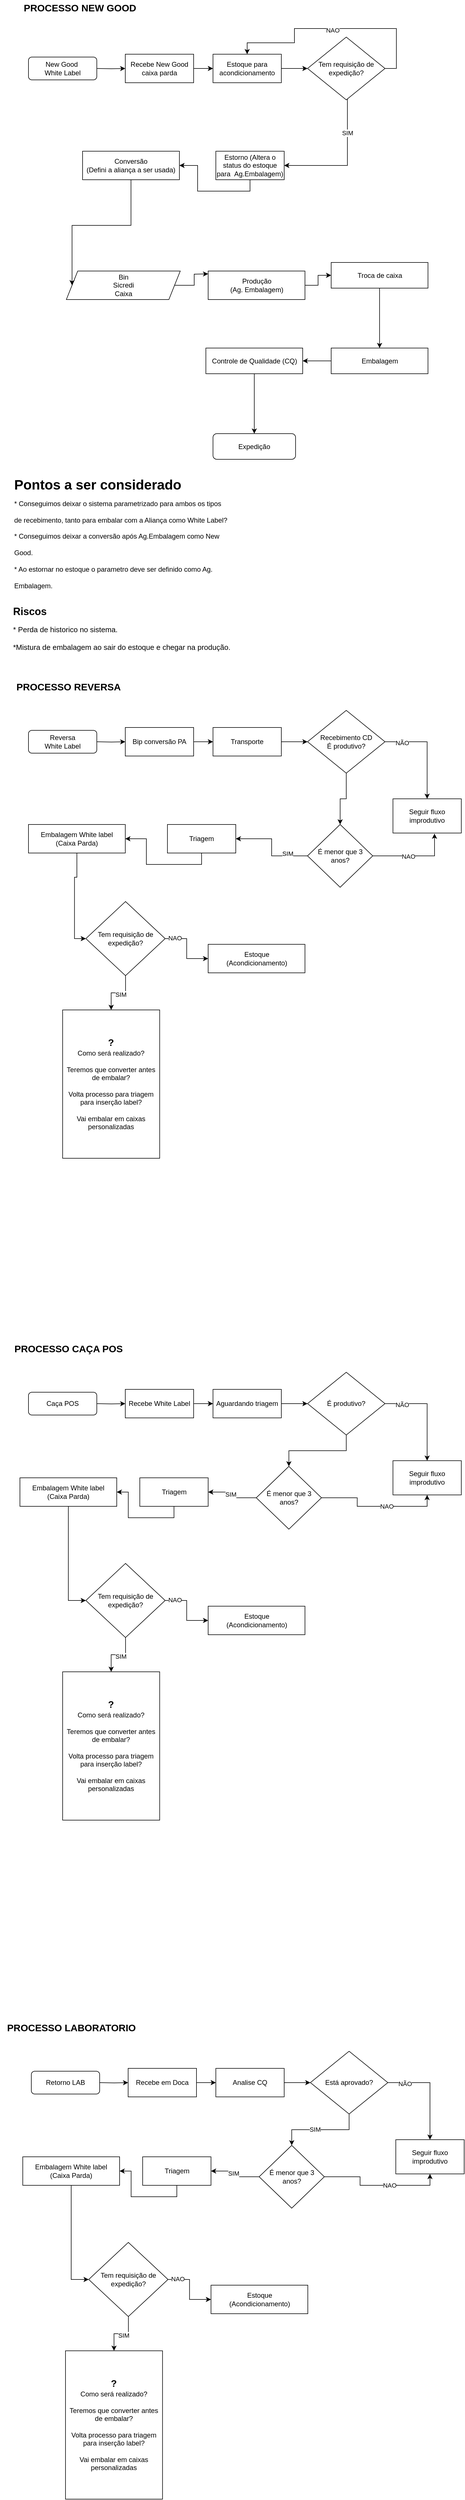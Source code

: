<mxfile version="22.1.21" type="github">
  <diagram id="C5RBs43oDa-KdzZeNtuy" name="Page-1">
    <mxGraphModel dx="1434" dy="772" grid="1" gridSize="10" guides="1" tooltips="1" connect="1" arrows="1" fold="1" page="1" pageScale="1" pageWidth="827" pageHeight="1169" math="0" shadow="0">
      <root>
        <mxCell id="WIyWlLk6GJQsqaUBKTNV-0" />
        <mxCell id="WIyWlLk6GJQsqaUBKTNV-1" parent="WIyWlLk6GJQsqaUBKTNV-0" />
        <mxCell id="KoWsG1J0fxgt0dFN-7at-6" value="" style="edgeStyle=orthogonalEdgeStyle;rounded=0;orthogonalLoop=1;jettySize=auto;html=1;" parent="WIyWlLk6GJQsqaUBKTNV-1" target="KoWsG1J0fxgt0dFN-7at-3" edge="1">
          <mxGeometry relative="1" as="geometry">
            <mxPoint x="170" y="140" as="sourcePoint" />
          </mxGeometry>
        </mxCell>
        <mxCell id="WIyWlLk6GJQsqaUBKTNV-3" value="New Good&amp;nbsp;&lt;br&gt;White Label" style="rounded=1;whiteSpace=wrap;html=1;fontSize=12;glass=0;strokeWidth=1;shadow=0;" parent="WIyWlLk6GJQsqaUBKTNV-1" vertex="1">
          <mxGeometry x="50" y="120" width="120" height="40" as="geometry" />
        </mxCell>
        <mxCell id="KoWsG1J0fxgt0dFN-7at-10" value="" style="edgeStyle=orthogonalEdgeStyle;rounded=0;orthogonalLoop=1;jettySize=auto;html=1;" parent="WIyWlLk6GJQsqaUBKTNV-1" source="KoWsG1J0fxgt0dFN-7at-3" target="KoWsG1J0fxgt0dFN-7at-9" edge="1">
          <mxGeometry relative="1" as="geometry" />
        </mxCell>
        <mxCell id="KoWsG1J0fxgt0dFN-7at-3" value="Recebe New Good caixa parda" style="rounded=1;whiteSpace=wrap;html=1;arcSize=0;" parent="WIyWlLk6GJQsqaUBKTNV-1" vertex="1">
          <mxGeometry x="220" y="115" width="120" height="50" as="geometry" />
        </mxCell>
        <mxCell id="KoWsG1J0fxgt0dFN-7at-13" value="" style="edgeStyle=orthogonalEdgeStyle;rounded=0;orthogonalLoop=1;jettySize=auto;html=1;" parent="WIyWlLk6GJQsqaUBKTNV-1" source="KoWsG1J0fxgt0dFN-7at-9" target="KoWsG1J0fxgt0dFN-7at-12" edge="1">
          <mxGeometry relative="1" as="geometry" />
        </mxCell>
        <mxCell id="KoWsG1J0fxgt0dFN-7at-9" value="Estoque para acondicionamento" style="rounded=1;whiteSpace=wrap;html=1;arcSize=0;" parent="WIyWlLk6GJQsqaUBKTNV-1" vertex="1">
          <mxGeometry x="374" y="115" width="120" height="50" as="geometry" />
        </mxCell>
        <mxCell id="KoWsG1J0fxgt0dFN-7at-25" style="edgeStyle=orthogonalEdgeStyle;rounded=0;orthogonalLoop=1;jettySize=auto;html=1;exitX=1;exitY=0.5;exitDx=0;exitDy=0;entryX=0.5;entryY=0;entryDx=0;entryDy=0;" parent="WIyWlLk6GJQsqaUBKTNV-1" source="KoWsG1J0fxgt0dFN-7at-12" target="KoWsG1J0fxgt0dFN-7at-9" edge="1">
          <mxGeometry relative="1" as="geometry">
            <Array as="points">
              <mxPoint x="696" y="140" />
              <mxPoint x="696" y="70" />
              <mxPoint x="517" y="70" />
              <mxPoint x="517" y="95" />
              <mxPoint x="434" y="95" />
            </Array>
          </mxGeometry>
        </mxCell>
        <mxCell id="KoWsG1J0fxgt0dFN-7at-26" value="NAO" style="edgeLabel;html=1;align=center;verticalAlign=middle;resizable=0;points=[];" parent="KoWsG1J0fxgt0dFN-7at-25" vertex="1" connectable="0">
          <mxGeometry x="0.018" y="3" relative="1" as="geometry">
            <mxPoint as="offset" />
          </mxGeometry>
        </mxCell>
        <mxCell id="KoWsG1J0fxgt0dFN-7at-53" style="edgeStyle=orthogonalEdgeStyle;rounded=0;orthogonalLoop=1;jettySize=auto;html=1;entryX=1;entryY=0.5;entryDx=0;entryDy=0;" parent="WIyWlLk6GJQsqaUBKTNV-1" source="KoWsG1J0fxgt0dFN-7at-12" target="KoWsG1J0fxgt0dFN-7at-15" edge="1">
          <mxGeometry relative="1" as="geometry">
            <Array as="points">
              <mxPoint x="610" y="310" />
            </Array>
          </mxGeometry>
        </mxCell>
        <mxCell id="KoWsG1J0fxgt0dFN-7at-54" value="SIM" style="edgeLabel;html=1;align=center;verticalAlign=middle;resizable=0;points=[];" parent="KoWsG1J0fxgt0dFN-7at-53" vertex="1" connectable="0">
          <mxGeometry x="-0.476" relative="1" as="geometry">
            <mxPoint as="offset" />
          </mxGeometry>
        </mxCell>
        <mxCell id="KoWsG1J0fxgt0dFN-7at-12" value="Tem requisição de expedição?" style="rhombus;whiteSpace=wrap;html=1;" parent="WIyWlLk6GJQsqaUBKTNV-1" vertex="1">
          <mxGeometry x="540" y="85" width="136" height="110" as="geometry" />
        </mxCell>
        <mxCell id="KoWsG1J0fxgt0dFN-7at-15" value="Estorno (Altera o status do estoque para&amp;nbsp;&amp;nbsp;Ag.Embalagem)" style="rounded=1;whiteSpace=wrap;html=1;arcSize=0;" parent="WIyWlLk6GJQsqaUBKTNV-1" vertex="1">
          <mxGeometry x="379" y="285" width="120" height="50" as="geometry" />
        </mxCell>
        <mxCell id="KoWsG1J0fxgt0dFN-7at-32" style="edgeStyle=orthogonalEdgeStyle;rounded=0;orthogonalLoop=1;jettySize=auto;html=1;entryX=0;entryY=0.5;entryDx=0;entryDy=0;" parent="WIyWlLk6GJQsqaUBKTNV-1" source="KoWsG1J0fxgt0dFN-7at-21" edge="1">
          <mxGeometry relative="1" as="geometry">
            <mxPoint x="365.5" y="500" as="targetPoint" />
          </mxGeometry>
        </mxCell>
        <mxCell id="KoWsG1J0fxgt0dFN-7at-21" value="Bin&lt;br&gt;Sicredi&lt;br&gt;Caixa" style="shape=parallelogram;perimeter=parallelogramPerimeter;whiteSpace=wrap;html=1;fixedSize=1;" parent="WIyWlLk6GJQsqaUBKTNV-1" vertex="1">
          <mxGeometry x="116.5" y="495" width="200" height="50" as="geometry" />
        </mxCell>
        <mxCell id="KoWsG1J0fxgt0dFN-7at-30" style="edgeStyle=orthogonalEdgeStyle;rounded=0;orthogonalLoop=1;jettySize=auto;html=1;entryX=0;entryY=0.5;entryDx=0;entryDy=0;" parent="WIyWlLk6GJQsqaUBKTNV-1" source="KoWsG1J0fxgt0dFN-7at-28" target="KoWsG1J0fxgt0dFN-7at-21" edge="1">
          <mxGeometry relative="1" as="geometry" />
        </mxCell>
        <mxCell id="KoWsG1J0fxgt0dFN-7at-45" value="" style="edgeStyle=orthogonalEdgeStyle;rounded=0;orthogonalLoop=1;jettySize=auto;html=1;" parent="WIyWlLk6GJQsqaUBKTNV-1" source="KoWsG1J0fxgt0dFN-7at-34" target="KoWsG1J0fxgt0dFN-7at-37" edge="1">
          <mxGeometry relative="1" as="geometry" />
        </mxCell>
        <mxCell id="KoWsG1J0fxgt0dFN-7at-34" value="Embalagem" style="rounded=0;whiteSpace=wrap;html=1;" parent="WIyWlLk6GJQsqaUBKTNV-1" vertex="1">
          <mxGeometry x="581.5" y="630" width="170" height="45" as="geometry" />
        </mxCell>
        <mxCell id="KoWsG1J0fxgt0dFN-7at-50" value="" style="edgeStyle=orthogonalEdgeStyle;rounded=0;orthogonalLoop=1;jettySize=auto;html=1;" parent="WIyWlLk6GJQsqaUBKTNV-1" source="KoWsG1J0fxgt0dFN-7at-36" target="KoWsG1J0fxgt0dFN-7at-34" edge="1">
          <mxGeometry relative="1" as="geometry" />
        </mxCell>
        <mxCell id="KoWsG1J0fxgt0dFN-7at-36" value="Troca de caixa" style="rounded=0;whiteSpace=wrap;html=1;" parent="WIyWlLk6GJQsqaUBKTNV-1" vertex="1">
          <mxGeometry x="581.5" y="480" width="170" height="45" as="geometry" />
        </mxCell>
        <mxCell id="KoWsG1J0fxgt0dFN-7at-47" value="" style="edgeStyle=orthogonalEdgeStyle;rounded=0;orthogonalLoop=1;jettySize=auto;html=1;" parent="WIyWlLk6GJQsqaUBKTNV-1" source="KoWsG1J0fxgt0dFN-7at-37" target="KoWsG1J0fxgt0dFN-7at-46" edge="1">
          <mxGeometry relative="1" as="geometry" />
        </mxCell>
        <mxCell id="KoWsG1J0fxgt0dFN-7at-37" value="Controle de Qualidade (CQ)" style="rounded=0;whiteSpace=wrap;html=1;" parent="WIyWlLk6GJQsqaUBKTNV-1" vertex="1">
          <mxGeometry x="361.5" y="630" width="170" height="45" as="geometry" />
        </mxCell>
        <mxCell id="KoWsG1J0fxgt0dFN-7at-39" value="" style="edgeStyle=orthogonalEdgeStyle;rounded=0;orthogonalLoop=1;jettySize=auto;html=1;exitX=0.5;exitY=1;exitDx=0;exitDy=0;" parent="WIyWlLk6GJQsqaUBKTNV-1" source="KoWsG1J0fxgt0dFN-7at-15" target="KoWsG1J0fxgt0dFN-7at-28" edge="1">
          <mxGeometry relative="1" as="geometry">
            <mxPoint x="390" y="575" as="targetPoint" />
            <mxPoint x="439" y="335" as="sourcePoint" />
            <Array as="points" />
          </mxGeometry>
        </mxCell>
        <mxCell id="KoWsG1J0fxgt0dFN-7at-28" value="Conversão&lt;br&gt;(Defini a aliança a ser usada)" style="rounded=1;whiteSpace=wrap;html=1;arcSize=0;" parent="WIyWlLk6GJQsqaUBKTNV-1" vertex="1">
          <mxGeometry x="145" y="285" width="170" height="50" as="geometry" />
        </mxCell>
        <mxCell id="KoWsG1J0fxgt0dFN-7at-46" value="Expedição" style="rounded=1;whiteSpace=wrap;html=1;" parent="WIyWlLk6GJQsqaUBKTNV-1" vertex="1">
          <mxGeometry x="374" y="780" width="145" height="45" as="geometry" />
        </mxCell>
        <mxCell id="KoWsG1J0fxgt0dFN-7at-49" value="" style="edgeStyle=orthogonalEdgeStyle;rounded=0;orthogonalLoop=1;jettySize=auto;html=1;" parent="WIyWlLk6GJQsqaUBKTNV-1" source="KoWsG1J0fxgt0dFN-7at-35" target="KoWsG1J0fxgt0dFN-7at-36" edge="1">
          <mxGeometry relative="1" as="geometry" />
        </mxCell>
        <mxCell id="KoWsG1J0fxgt0dFN-7at-35" value="Produção&lt;br&gt;(Ag. Embalagem)" style="rounded=0;whiteSpace=wrap;html=1;" parent="WIyWlLk6GJQsqaUBKTNV-1" vertex="1">
          <mxGeometry x="365.5" y="495" width="170" height="50" as="geometry" />
        </mxCell>
        <mxCell id="KoWsG1J0fxgt0dFN-7at-52" value="&lt;font style=&quot;font-size: 17px;&quot;&gt;&lt;b&gt;PROCESSO NEW GOOD&lt;/b&gt;&lt;/font&gt;" style="text;html=1;align=center;verticalAlign=middle;resizable=0;points=[];autosize=1;strokeColor=none;fillColor=none;" parent="WIyWlLk6GJQsqaUBKTNV-1" vertex="1">
          <mxGeometry x="30" y="20" width="220" height="30" as="geometry" />
        </mxCell>
        <mxCell id="KoWsG1J0fxgt0dFN-7at-55" value="&lt;h1&gt;&lt;span style=&quot;background-color: initial;&quot;&gt;Pontos a ser considerado&lt;br&gt;&lt;/span&gt;&lt;span style=&quot;font-size: 12px; font-weight: 400;&quot;&gt;* Conseguimos deixar o sistema parametrizado para ambos os tipos de recebimento, tanto para embalar com a Aliança como White Label?&lt;br&gt;* Conseguimos deixar a conversão após Ag.Embalagem como New Good.&lt;br&gt;* Ao estornar no estoque o parametro deve ser definido como Ag. Embalagem.&lt;br&gt;&lt;br&gt;&lt;/span&gt;&lt;/h1&gt;" style="text;html=1;strokeColor=none;fillColor=none;spacing=5;spacingTop=-20;whiteSpace=wrap;overflow=hidden;rounded=0;" parent="WIyWlLk6GJQsqaUBKTNV-1" vertex="1">
          <mxGeometry x="20" y="850" width="385" height="220" as="geometry" />
        </mxCell>
        <mxCell id="KoWsG1J0fxgt0dFN-7at-56" value="&lt;h1 style=&quot;font-size: 18px;&quot;&gt;&lt;font style=&quot;font-size: 18px;&quot;&gt;Riscos&lt;br&gt;&lt;/font&gt;&lt;/h1&gt;&lt;h1 style=&quot;font-size: 13px;&quot;&gt;&lt;span style=&quot;font-weight: 400;&quot;&gt;* Perda de historico no sistema.&lt;br&gt;&lt;br&gt;*Mistura de embalagem ao sair do estoque e chegar na produção.&amp;nbsp;&lt;br&gt;&lt;br&gt;&lt;/span&gt;&lt;/h1&gt;" style="text;html=1;strokeColor=none;fillColor=none;spacing=5;spacingTop=-20;whiteSpace=wrap;overflow=hidden;rounded=0;" parent="WIyWlLk6GJQsqaUBKTNV-1" vertex="1">
          <mxGeometry x="18" y="1080" width="476" height="120" as="geometry" />
        </mxCell>
        <mxCell id="KoWsG1J0fxgt0dFN-7at-57" value="&lt;font style=&quot;font-size: 17px;&quot;&gt;&lt;b&gt;PROCESSO REVERSA&lt;/b&gt;&lt;/font&gt;" style="text;html=1;align=center;verticalAlign=middle;resizable=0;points=[];autosize=1;strokeColor=none;fillColor=none;" parent="WIyWlLk6GJQsqaUBKTNV-1" vertex="1">
          <mxGeometry x="15" y="1210" width="210" height="30" as="geometry" />
        </mxCell>
        <mxCell id="KoWsG1J0fxgt0dFN-7at-59" value="" style="edgeStyle=orthogonalEdgeStyle;rounded=0;orthogonalLoop=1;jettySize=auto;html=1;" parent="WIyWlLk6GJQsqaUBKTNV-1" target="KoWsG1J0fxgt0dFN-7at-62" edge="1">
          <mxGeometry relative="1" as="geometry">
            <mxPoint x="170" y="1320" as="sourcePoint" />
          </mxGeometry>
        </mxCell>
        <mxCell id="KoWsG1J0fxgt0dFN-7at-60" value="Reversa&lt;br&gt;White Label" style="rounded=1;whiteSpace=wrap;html=1;fontSize=12;glass=0;strokeWidth=1;shadow=0;" parent="WIyWlLk6GJQsqaUBKTNV-1" vertex="1">
          <mxGeometry x="50" y="1300" width="120" height="40" as="geometry" />
        </mxCell>
        <mxCell id="KoWsG1J0fxgt0dFN-7at-61" value="" style="edgeStyle=orthogonalEdgeStyle;rounded=0;orthogonalLoop=1;jettySize=auto;html=1;" parent="WIyWlLk6GJQsqaUBKTNV-1" source="KoWsG1J0fxgt0dFN-7at-62" target="KoWsG1J0fxgt0dFN-7at-64" edge="1">
          <mxGeometry relative="1" as="geometry" />
        </mxCell>
        <mxCell id="KoWsG1J0fxgt0dFN-7at-62" value="Bip conversão PA" style="rounded=1;whiteSpace=wrap;html=1;arcSize=0;" parent="WIyWlLk6GJQsqaUBKTNV-1" vertex="1">
          <mxGeometry x="220" y="1295" width="120" height="50" as="geometry" />
        </mxCell>
        <mxCell id="KoWsG1J0fxgt0dFN-7at-63" value="" style="edgeStyle=orthogonalEdgeStyle;rounded=0;orthogonalLoop=1;jettySize=auto;html=1;" parent="WIyWlLk6GJQsqaUBKTNV-1" source="KoWsG1J0fxgt0dFN-7at-64" target="KoWsG1J0fxgt0dFN-7at-69" edge="1">
          <mxGeometry relative="1" as="geometry" />
        </mxCell>
        <mxCell id="KoWsG1J0fxgt0dFN-7at-64" value="Transporte" style="rounded=1;whiteSpace=wrap;html=1;arcSize=0;" parent="WIyWlLk6GJQsqaUBKTNV-1" vertex="1">
          <mxGeometry x="374" y="1295" width="120" height="50" as="geometry" />
        </mxCell>
        <mxCell id="KoWsG1J0fxgt0dFN-7at-89" style="edgeStyle=orthogonalEdgeStyle;rounded=0;orthogonalLoop=1;jettySize=auto;html=1;entryX=0.5;entryY=0;entryDx=0;entryDy=0;" parent="WIyWlLk6GJQsqaUBKTNV-1" source="KoWsG1J0fxgt0dFN-7at-69" target="KoWsG1J0fxgt0dFN-7at-88" edge="1">
          <mxGeometry relative="1" as="geometry" />
        </mxCell>
        <mxCell id="KoWsG1J0fxgt0dFN-7at-90" value="NÃO" style="edgeLabel;html=1;align=center;verticalAlign=middle;resizable=0;points=[];" parent="KoWsG1J0fxgt0dFN-7at-89" vertex="1" connectable="0">
          <mxGeometry x="-0.655" y="-2" relative="1" as="geometry">
            <mxPoint as="offset" />
          </mxGeometry>
        </mxCell>
        <mxCell id="KoWsG1J0fxgt0dFN-7at-120" style="edgeStyle=orthogonalEdgeStyle;rounded=0;orthogonalLoop=1;jettySize=auto;html=1;entryX=0.5;entryY=0;entryDx=0;entryDy=0;" parent="WIyWlLk6GJQsqaUBKTNV-1" source="KoWsG1J0fxgt0dFN-7at-69" target="KoWsG1J0fxgt0dFN-7at-119" edge="1">
          <mxGeometry relative="1" as="geometry" />
        </mxCell>
        <mxCell id="KoWsG1J0fxgt0dFN-7at-69" value="Recebimento CD&lt;br&gt;É produtivo?" style="rhombus;whiteSpace=wrap;html=1;" parent="WIyWlLk6GJQsqaUBKTNV-1" vertex="1">
          <mxGeometry x="540" y="1265" width="136" height="110" as="geometry" />
        </mxCell>
        <mxCell id="KoWsG1J0fxgt0dFN-7at-70" value="Triagem" style="rounded=1;whiteSpace=wrap;html=1;arcSize=0;" parent="WIyWlLk6GJQsqaUBKTNV-1" vertex="1">
          <mxGeometry x="294" y="1465" width="120" height="50" as="geometry" />
        </mxCell>
        <mxCell id="KoWsG1J0fxgt0dFN-7at-73" style="edgeStyle=orthogonalEdgeStyle;rounded=0;orthogonalLoop=1;jettySize=auto;html=1;entryX=0;entryY=0.5;entryDx=0;entryDy=0;" parent="WIyWlLk6GJQsqaUBKTNV-1" source="KoWsG1J0fxgt0dFN-7at-81" target="KoWsG1J0fxgt0dFN-7at-85" edge="1">
          <mxGeometry relative="1" as="geometry">
            <mxPoint x="126.5" y="1700" as="targetPoint" />
          </mxGeometry>
        </mxCell>
        <mxCell id="KoWsG1J0fxgt0dFN-7at-80" value="" style="edgeStyle=orthogonalEdgeStyle;rounded=0;orthogonalLoop=1;jettySize=auto;html=1;exitX=0.5;exitY=1;exitDx=0;exitDy=0;" parent="WIyWlLk6GJQsqaUBKTNV-1" source="KoWsG1J0fxgt0dFN-7at-70" target="KoWsG1J0fxgt0dFN-7at-81" edge="1">
          <mxGeometry relative="1" as="geometry">
            <mxPoint x="390" y="1755" as="targetPoint" />
            <mxPoint x="439" y="1515" as="sourcePoint" />
            <Array as="points" />
          </mxGeometry>
        </mxCell>
        <mxCell id="KoWsG1J0fxgt0dFN-7at-81" value="Embalagem White label&lt;br&gt;(Caixa Parda)" style="rounded=1;whiteSpace=wrap;html=1;arcSize=0;" parent="WIyWlLk6GJQsqaUBKTNV-1" vertex="1">
          <mxGeometry x="50" y="1465" width="170" height="50" as="geometry" />
        </mxCell>
        <mxCell id="KoWsG1J0fxgt0dFN-7at-84" value="Estoque&lt;br&gt;(Acondicionamento)" style="rounded=0;whiteSpace=wrap;html=1;" parent="WIyWlLk6GJQsqaUBKTNV-1" vertex="1">
          <mxGeometry x="365.5" y="1675" width="170" height="50" as="geometry" />
        </mxCell>
        <mxCell id="KoWsG1J0fxgt0dFN-7at-87" style="edgeStyle=orthogonalEdgeStyle;rounded=0;orthogonalLoop=1;jettySize=auto;html=1;entryX=0;entryY=0.5;entryDx=0;entryDy=0;" parent="WIyWlLk6GJQsqaUBKTNV-1" source="KoWsG1J0fxgt0dFN-7at-85" target="KoWsG1J0fxgt0dFN-7at-84" edge="1">
          <mxGeometry relative="1" as="geometry" />
        </mxCell>
        <mxCell id="KoWsG1J0fxgt0dFN-7at-91" value="NAO" style="edgeLabel;html=1;align=center;verticalAlign=middle;resizable=0;points=[];" parent="KoWsG1J0fxgt0dFN-7at-87" vertex="1" connectable="0">
          <mxGeometry x="-0.692" y="1" relative="1" as="geometry">
            <mxPoint as="offset" />
          </mxGeometry>
        </mxCell>
        <mxCell id="KoWsG1J0fxgt0dFN-7at-93" value="" style="edgeStyle=orthogonalEdgeStyle;rounded=0;orthogonalLoop=1;jettySize=auto;html=1;" parent="WIyWlLk6GJQsqaUBKTNV-1" source="KoWsG1J0fxgt0dFN-7at-85" target="KoWsG1J0fxgt0dFN-7at-92" edge="1">
          <mxGeometry relative="1" as="geometry" />
        </mxCell>
        <mxCell id="KoWsG1J0fxgt0dFN-7at-94" value="SIM" style="edgeLabel;html=1;align=center;verticalAlign=middle;resizable=0;points=[];" parent="KoWsG1J0fxgt0dFN-7at-93" vertex="1" connectable="0">
          <mxGeometry x="-0.096" y="3" relative="1" as="geometry">
            <mxPoint as="offset" />
          </mxGeometry>
        </mxCell>
        <mxCell id="KoWsG1J0fxgt0dFN-7at-85" value="Tem requisição de expedição?" style="rhombus;whiteSpace=wrap;html=1;" parent="WIyWlLk6GJQsqaUBKTNV-1" vertex="1">
          <mxGeometry x="150.75" y="1600" width="139.25" height="130" as="geometry" />
        </mxCell>
        <mxCell id="KoWsG1J0fxgt0dFN-7at-88" value="Seguir fluxo improdutivo" style="rounded=0;whiteSpace=wrap;html=1;" parent="WIyWlLk6GJQsqaUBKTNV-1" vertex="1">
          <mxGeometry x="690" y="1420" width="120" height="60" as="geometry" />
        </mxCell>
        <mxCell id="KoWsG1J0fxgt0dFN-7at-92" value="&lt;font style=&quot;font-size: 17px;&quot;&gt;&lt;b&gt;?&lt;/b&gt;&lt;/font&gt;&lt;br&gt;Como será realizado?&lt;br&gt;&lt;br&gt;Teremos que converter antes de embalar?&lt;br&gt;&lt;br&gt;Volta processo para triagem para inserção label?&lt;br&gt;&lt;br&gt;Vai embalar em caixas personalizadas" style="whiteSpace=wrap;html=1;" parent="WIyWlLk6GJQsqaUBKTNV-1" vertex="1">
          <mxGeometry x="110" y="1790" width="170.38" height="260" as="geometry" />
        </mxCell>
        <mxCell id="KoWsG1J0fxgt0dFN-7at-95" value="&lt;font style=&quot;font-size: 17px;&quot;&gt;&lt;b&gt;PROCESSO CAÇA POS&lt;/b&gt;&lt;/font&gt;" style="text;html=1;align=center;verticalAlign=middle;resizable=0;points=[];autosize=1;strokeColor=none;fillColor=none;" parent="WIyWlLk6GJQsqaUBKTNV-1" vertex="1">
          <mxGeometry x="15" y="2370" width="210" height="30" as="geometry" />
        </mxCell>
        <mxCell id="KoWsG1J0fxgt0dFN-7at-96" value="" style="edgeStyle=orthogonalEdgeStyle;rounded=0;orthogonalLoop=1;jettySize=auto;html=1;" parent="WIyWlLk6GJQsqaUBKTNV-1" target="KoWsG1J0fxgt0dFN-7at-99" edge="1">
          <mxGeometry relative="1" as="geometry">
            <mxPoint x="170" y="2480" as="sourcePoint" />
          </mxGeometry>
        </mxCell>
        <mxCell id="KoWsG1J0fxgt0dFN-7at-97" value="Caça POS" style="rounded=1;whiteSpace=wrap;html=1;fontSize=12;glass=0;strokeWidth=1;shadow=0;" parent="WIyWlLk6GJQsqaUBKTNV-1" vertex="1">
          <mxGeometry x="50" y="2460" width="120" height="40" as="geometry" />
        </mxCell>
        <mxCell id="KoWsG1J0fxgt0dFN-7at-98" value="" style="edgeStyle=orthogonalEdgeStyle;rounded=0;orthogonalLoop=1;jettySize=auto;html=1;" parent="WIyWlLk6GJQsqaUBKTNV-1" source="KoWsG1J0fxgt0dFN-7at-99" target="KoWsG1J0fxgt0dFN-7at-101" edge="1">
          <mxGeometry relative="1" as="geometry" />
        </mxCell>
        <mxCell id="KoWsG1J0fxgt0dFN-7at-99" value="Recebe White Label" style="rounded=1;whiteSpace=wrap;html=1;arcSize=0;" parent="WIyWlLk6GJQsqaUBKTNV-1" vertex="1">
          <mxGeometry x="220" y="2455" width="120" height="50" as="geometry" />
        </mxCell>
        <mxCell id="KoWsG1J0fxgt0dFN-7at-100" value="" style="edgeStyle=orthogonalEdgeStyle;rounded=0;orthogonalLoop=1;jettySize=auto;html=1;" parent="WIyWlLk6GJQsqaUBKTNV-1" source="KoWsG1J0fxgt0dFN-7at-101" target="KoWsG1J0fxgt0dFN-7at-106" edge="1">
          <mxGeometry relative="1" as="geometry" />
        </mxCell>
        <mxCell id="KoWsG1J0fxgt0dFN-7at-101" value="Aguardando triagem" style="rounded=1;whiteSpace=wrap;html=1;arcSize=0;" parent="WIyWlLk6GJQsqaUBKTNV-1" vertex="1">
          <mxGeometry x="374" y="2455" width="120" height="50" as="geometry" />
        </mxCell>
        <mxCell id="KoWsG1J0fxgt0dFN-7at-104" style="edgeStyle=orthogonalEdgeStyle;rounded=0;orthogonalLoop=1;jettySize=auto;html=1;entryX=0.5;entryY=0;entryDx=0;entryDy=0;" parent="WIyWlLk6GJQsqaUBKTNV-1" source="KoWsG1J0fxgt0dFN-7at-106" target="KoWsG1J0fxgt0dFN-7at-117" edge="1">
          <mxGeometry relative="1" as="geometry" />
        </mxCell>
        <mxCell id="KoWsG1J0fxgt0dFN-7at-105" value="NÃO" style="edgeLabel;html=1;align=center;verticalAlign=middle;resizable=0;points=[];" parent="KoWsG1J0fxgt0dFN-7at-104" vertex="1" connectable="0">
          <mxGeometry x="-0.655" y="-2" relative="1" as="geometry">
            <mxPoint as="offset" />
          </mxGeometry>
        </mxCell>
        <mxCell id="KoWsG1J0fxgt0dFN-7at-131" style="edgeStyle=orthogonalEdgeStyle;rounded=0;orthogonalLoop=1;jettySize=auto;html=1;" parent="WIyWlLk6GJQsqaUBKTNV-1" source="KoWsG1J0fxgt0dFN-7at-106" target="KoWsG1J0fxgt0dFN-7at-126" edge="1">
          <mxGeometry relative="1" as="geometry" />
        </mxCell>
        <mxCell id="KoWsG1J0fxgt0dFN-7at-106" value="É produtivo?" style="rhombus;whiteSpace=wrap;html=1;" parent="WIyWlLk6GJQsqaUBKTNV-1" vertex="1">
          <mxGeometry x="540" y="2425" width="136" height="110" as="geometry" />
        </mxCell>
        <mxCell id="KoWsG1J0fxgt0dFN-7at-107" value="Triagem" style="rounded=1;whiteSpace=wrap;html=1;arcSize=0;" parent="WIyWlLk6GJQsqaUBKTNV-1" vertex="1">
          <mxGeometry x="245.5" y="2610" width="120" height="50" as="geometry" />
        </mxCell>
        <mxCell id="KoWsG1J0fxgt0dFN-7at-108" style="edgeStyle=orthogonalEdgeStyle;rounded=0;orthogonalLoop=1;jettySize=auto;html=1;entryX=0;entryY=0.5;entryDx=0;entryDy=0;" parent="WIyWlLk6GJQsqaUBKTNV-1" source="KoWsG1J0fxgt0dFN-7at-110" target="KoWsG1J0fxgt0dFN-7at-116" edge="1">
          <mxGeometry relative="1" as="geometry">
            <mxPoint x="126.5" y="2860" as="targetPoint" />
          </mxGeometry>
        </mxCell>
        <mxCell id="KoWsG1J0fxgt0dFN-7at-109" value="" style="edgeStyle=orthogonalEdgeStyle;rounded=0;orthogonalLoop=1;jettySize=auto;html=1;exitX=0.5;exitY=1;exitDx=0;exitDy=0;" parent="WIyWlLk6GJQsqaUBKTNV-1" source="KoWsG1J0fxgt0dFN-7at-107" target="KoWsG1J0fxgt0dFN-7at-110" edge="1">
          <mxGeometry relative="1" as="geometry">
            <mxPoint x="390" y="2915" as="targetPoint" />
            <mxPoint x="439" y="2675" as="sourcePoint" />
            <Array as="points" />
          </mxGeometry>
        </mxCell>
        <mxCell id="KoWsG1J0fxgt0dFN-7at-110" value="Embalagem White label&lt;br&gt;(Caixa Parda)" style="rounded=1;whiteSpace=wrap;html=1;arcSize=0;" parent="WIyWlLk6GJQsqaUBKTNV-1" vertex="1">
          <mxGeometry x="35" y="2610" width="170" height="50" as="geometry" />
        </mxCell>
        <mxCell id="KoWsG1J0fxgt0dFN-7at-111" value="Estoque&lt;br&gt;(Acondicionamento)" style="rounded=0;whiteSpace=wrap;html=1;" parent="WIyWlLk6GJQsqaUBKTNV-1" vertex="1">
          <mxGeometry x="365.5" y="2835" width="170" height="50" as="geometry" />
        </mxCell>
        <mxCell id="KoWsG1J0fxgt0dFN-7at-112" style="edgeStyle=orthogonalEdgeStyle;rounded=0;orthogonalLoop=1;jettySize=auto;html=1;entryX=0;entryY=0.5;entryDx=0;entryDy=0;" parent="WIyWlLk6GJQsqaUBKTNV-1" source="KoWsG1J0fxgt0dFN-7at-116" target="KoWsG1J0fxgt0dFN-7at-111" edge="1">
          <mxGeometry relative="1" as="geometry" />
        </mxCell>
        <mxCell id="KoWsG1J0fxgt0dFN-7at-113" value="NAO" style="edgeLabel;html=1;align=center;verticalAlign=middle;resizable=0;points=[];" parent="KoWsG1J0fxgt0dFN-7at-112" vertex="1" connectable="0">
          <mxGeometry x="-0.692" y="1" relative="1" as="geometry">
            <mxPoint as="offset" />
          </mxGeometry>
        </mxCell>
        <mxCell id="KoWsG1J0fxgt0dFN-7at-114" value="" style="edgeStyle=orthogonalEdgeStyle;rounded=0;orthogonalLoop=1;jettySize=auto;html=1;" parent="WIyWlLk6GJQsqaUBKTNV-1" source="KoWsG1J0fxgt0dFN-7at-116" target="KoWsG1J0fxgt0dFN-7at-118" edge="1">
          <mxGeometry relative="1" as="geometry" />
        </mxCell>
        <mxCell id="KoWsG1J0fxgt0dFN-7at-115" value="SIM" style="edgeLabel;html=1;align=center;verticalAlign=middle;resizable=0;points=[];" parent="KoWsG1J0fxgt0dFN-7at-114" vertex="1" connectable="0">
          <mxGeometry x="-0.096" y="3" relative="1" as="geometry">
            <mxPoint as="offset" />
          </mxGeometry>
        </mxCell>
        <mxCell id="KoWsG1J0fxgt0dFN-7at-116" value="Tem requisição de expedição?" style="rhombus;whiteSpace=wrap;html=1;" parent="WIyWlLk6GJQsqaUBKTNV-1" vertex="1">
          <mxGeometry x="150.75" y="2760" width="139.25" height="130" as="geometry" />
        </mxCell>
        <mxCell id="KoWsG1J0fxgt0dFN-7at-117" value="Seguir fluxo improdutivo" style="rounded=0;whiteSpace=wrap;html=1;" parent="WIyWlLk6GJQsqaUBKTNV-1" vertex="1">
          <mxGeometry x="690" y="2580" width="120" height="60" as="geometry" />
        </mxCell>
        <mxCell id="KoWsG1J0fxgt0dFN-7at-118" value="&lt;font style=&quot;font-size: 17px;&quot;&gt;&lt;b&gt;?&lt;/b&gt;&lt;/font&gt;&lt;br&gt;Como será realizado?&lt;br&gt;&lt;br&gt;Teremos que converter antes de embalar?&lt;br&gt;&lt;br&gt;Volta processo para triagem para inserção label?&lt;br&gt;&lt;br&gt;Vai embalar em caixas personalizadas" style="whiteSpace=wrap;html=1;" parent="WIyWlLk6GJQsqaUBKTNV-1" vertex="1">
          <mxGeometry x="110" y="2950" width="170.38" height="260" as="geometry" />
        </mxCell>
        <mxCell id="KoWsG1J0fxgt0dFN-7at-123" style="edgeStyle=orthogonalEdgeStyle;rounded=0;orthogonalLoop=1;jettySize=auto;html=1;entryX=1;entryY=0.5;entryDx=0;entryDy=0;" parent="WIyWlLk6GJQsqaUBKTNV-1" source="KoWsG1J0fxgt0dFN-7at-119" target="KoWsG1J0fxgt0dFN-7at-70" edge="1">
          <mxGeometry relative="1" as="geometry" />
        </mxCell>
        <mxCell id="KoWsG1J0fxgt0dFN-7at-124" value="SIM" style="edgeLabel;html=1;align=center;verticalAlign=middle;resizable=0;points=[];" parent="KoWsG1J0fxgt0dFN-7at-123" vertex="1" connectable="0">
          <mxGeometry x="-0.549" y="-4" relative="1" as="geometry">
            <mxPoint as="offset" />
          </mxGeometry>
        </mxCell>
        <mxCell id="KoWsG1J0fxgt0dFN-7at-119" value="É menor que 3 anos?" style="rhombus;whiteSpace=wrap;html=1;" parent="WIyWlLk6GJQsqaUBKTNV-1" vertex="1">
          <mxGeometry x="540" y="1465" width="114.5" height="110" as="geometry" />
        </mxCell>
        <mxCell id="KoWsG1J0fxgt0dFN-7at-121" style="edgeStyle=orthogonalEdgeStyle;rounded=0;orthogonalLoop=1;jettySize=auto;html=1;entryX=0.608;entryY=1.017;entryDx=0;entryDy=0;entryPerimeter=0;" parent="WIyWlLk6GJQsqaUBKTNV-1" source="KoWsG1J0fxgt0dFN-7at-119" target="KoWsG1J0fxgt0dFN-7at-88" edge="1">
          <mxGeometry relative="1" as="geometry" />
        </mxCell>
        <mxCell id="KoWsG1J0fxgt0dFN-7at-122" value="NAO" style="edgeLabel;html=1;align=center;verticalAlign=middle;resizable=0;points=[];" parent="KoWsG1J0fxgt0dFN-7at-121" vertex="1" connectable="0">
          <mxGeometry x="-0.152" y="-1" relative="1" as="geometry">
            <mxPoint as="offset" />
          </mxGeometry>
        </mxCell>
        <mxCell id="KoWsG1J0fxgt0dFN-7at-127" style="edgeStyle=orthogonalEdgeStyle;rounded=0;orthogonalLoop=1;jettySize=auto;html=1;entryX=1;entryY=0.5;entryDx=0;entryDy=0;" parent="WIyWlLk6GJQsqaUBKTNV-1" source="KoWsG1J0fxgt0dFN-7at-126" target="KoWsG1J0fxgt0dFN-7at-107" edge="1">
          <mxGeometry relative="1" as="geometry" />
        </mxCell>
        <mxCell id="KoWsG1J0fxgt0dFN-7at-128" value="SIM" style="edgeLabel;html=1;align=center;verticalAlign=middle;resizable=0;points=[];" parent="KoWsG1J0fxgt0dFN-7at-127" vertex="1" connectable="0">
          <mxGeometry x="0.024" y="3" relative="1" as="geometry">
            <mxPoint as="offset" />
          </mxGeometry>
        </mxCell>
        <mxCell id="KoWsG1J0fxgt0dFN-7at-129" style="edgeStyle=orthogonalEdgeStyle;rounded=0;orthogonalLoop=1;jettySize=auto;html=1;entryX=0.5;entryY=1;entryDx=0;entryDy=0;" parent="WIyWlLk6GJQsqaUBKTNV-1" source="KoWsG1J0fxgt0dFN-7at-126" target="KoWsG1J0fxgt0dFN-7at-117" edge="1">
          <mxGeometry relative="1" as="geometry" />
        </mxCell>
        <mxCell id="KoWsG1J0fxgt0dFN-7at-130" value="NAO" style="edgeLabel;html=1;align=center;verticalAlign=middle;resizable=0;points=[];" parent="KoWsG1J0fxgt0dFN-7at-129" vertex="1" connectable="0">
          <mxGeometry x="0.171" relative="1" as="geometry">
            <mxPoint as="offset" />
          </mxGeometry>
        </mxCell>
        <mxCell id="KoWsG1J0fxgt0dFN-7at-126" value="É menor que 3 anos?" style="rhombus;whiteSpace=wrap;html=1;" parent="WIyWlLk6GJQsqaUBKTNV-1" vertex="1">
          <mxGeometry x="450" y="2590" width="114.5" height="110" as="geometry" />
        </mxCell>
        <mxCell id="ntvnlsTzhNcl6T1f506o-0" value="&lt;font style=&quot;font-size: 17px;&quot;&gt;&lt;b&gt;PROCESSO LABORATORIO&lt;/b&gt;&lt;/font&gt;" style="text;html=1;align=center;verticalAlign=middle;resizable=0;points=[];autosize=1;strokeColor=none;fillColor=none;" vertex="1" parent="WIyWlLk6GJQsqaUBKTNV-1">
          <mxGeometry y="3560" width="250" height="30" as="geometry" />
        </mxCell>
        <mxCell id="ntvnlsTzhNcl6T1f506o-1" value="" style="edgeStyle=orthogonalEdgeStyle;rounded=0;orthogonalLoop=1;jettySize=auto;html=1;" edge="1" parent="WIyWlLk6GJQsqaUBKTNV-1" target="ntvnlsTzhNcl6T1f506o-4">
          <mxGeometry relative="1" as="geometry">
            <mxPoint x="175" y="3670" as="sourcePoint" />
          </mxGeometry>
        </mxCell>
        <mxCell id="ntvnlsTzhNcl6T1f506o-2" value="Retorno LAB" style="rounded=1;whiteSpace=wrap;html=1;fontSize=12;glass=0;strokeWidth=1;shadow=0;" vertex="1" parent="WIyWlLk6GJQsqaUBKTNV-1">
          <mxGeometry x="55" y="3650" width="120" height="40" as="geometry" />
        </mxCell>
        <mxCell id="ntvnlsTzhNcl6T1f506o-3" value="" style="edgeStyle=orthogonalEdgeStyle;rounded=0;orthogonalLoop=1;jettySize=auto;html=1;" edge="1" parent="WIyWlLk6GJQsqaUBKTNV-1" source="ntvnlsTzhNcl6T1f506o-4" target="ntvnlsTzhNcl6T1f506o-6">
          <mxGeometry relative="1" as="geometry" />
        </mxCell>
        <mxCell id="ntvnlsTzhNcl6T1f506o-4" value="Recebe em Doca" style="rounded=1;whiteSpace=wrap;html=1;arcSize=0;" vertex="1" parent="WIyWlLk6GJQsqaUBKTNV-1">
          <mxGeometry x="225" y="3645" width="120" height="50" as="geometry" />
        </mxCell>
        <mxCell id="ntvnlsTzhNcl6T1f506o-5" value="" style="edgeStyle=orthogonalEdgeStyle;rounded=0;orthogonalLoop=1;jettySize=auto;html=1;" edge="1" parent="WIyWlLk6GJQsqaUBKTNV-1" source="ntvnlsTzhNcl6T1f506o-6" target="ntvnlsTzhNcl6T1f506o-10">
          <mxGeometry relative="1" as="geometry" />
        </mxCell>
        <mxCell id="ntvnlsTzhNcl6T1f506o-6" value="Analise CQ" style="rounded=1;whiteSpace=wrap;html=1;arcSize=0;" vertex="1" parent="WIyWlLk6GJQsqaUBKTNV-1">
          <mxGeometry x="379" y="3645" width="120" height="50" as="geometry" />
        </mxCell>
        <mxCell id="ntvnlsTzhNcl6T1f506o-7" style="edgeStyle=orthogonalEdgeStyle;rounded=0;orthogonalLoop=1;jettySize=auto;html=1;entryX=0.5;entryY=0;entryDx=0;entryDy=0;" edge="1" parent="WIyWlLk6GJQsqaUBKTNV-1" source="ntvnlsTzhNcl6T1f506o-10" target="ntvnlsTzhNcl6T1f506o-21">
          <mxGeometry relative="1" as="geometry" />
        </mxCell>
        <mxCell id="ntvnlsTzhNcl6T1f506o-8" value="NÃO" style="edgeLabel;html=1;align=center;verticalAlign=middle;resizable=0;points=[];" vertex="1" connectable="0" parent="ntvnlsTzhNcl6T1f506o-7">
          <mxGeometry x="-0.655" y="-2" relative="1" as="geometry">
            <mxPoint as="offset" />
          </mxGeometry>
        </mxCell>
        <mxCell id="ntvnlsTzhNcl6T1f506o-9" style="edgeStyle=orthogonalEdgeStyle;rounded=0;orthogonalLoop=1;jettySize=auto;html=1;" edge="1" parent="WIyWlLk6GJQsqaUBKTNV-1" source="ntvnlsTzhNcl6T1f506o-10" target="ntvnlsTzhNcl6T1f506o-27">
          <mxGeometry relative="1" as="geometry" />
        </mxCell>
        <mxCell id="ntvnlsTzhNcl6T1f506o-28" value="SIM" style="edgeLabel;html=1;align=center;verticalAlign=middle;resizable=0;points=[];" vertex="1" connectable="0" parent="ntvnlsTzhNcl6T1f506o-9">
          <mxGeometry x="0.124" y="-1" relative="1" as="geometry">
            <mxPoint as="offset" />
          </mxGeometry>
        </mxCell>
        <mxCell id="ntvnlsTzhNcl6T1f506o-10" value="Está aprovado?" style="rhombus;whiteSpace=wrap;html=1;" vertex="1" parent="WIyWlLk6GJQsqaUBKTNV-1">
          <mxGeometry x="545" y="3615" width="136" height="110" as="geometry" />
        </mxCell>
        <mxCell id="ntvnlsTzhNcl6T1f506o-11" value="Triagem" style="rounded=1;whiteSpace=wrap;html=1;arcSize=0;" vertex="1" parent="WIyWlLk6GJQsqaUBKTNV-1">
          <mxGeometry x="250.5" y="3800" width="120" height="50" as="geometry" />
        </mxCell>
        <mxCell id="ntvnlsTzhNcl6T1f506o-12" style="edgeStyle=orthogonalEdgeStyle;rounded=0;orthogonalLoop=1;jettySize=auto;html=1;entryX=0;entryY=0.5;entryDx=0;entryDy=0;" edge="1" parent="WIyWlLk6GJQsqaUBKTNV-1" source="ntvnlsTzhNcl6T1f506o-14" target="ntvnlsTzhNcl6T1f506o-20">
          <mxGeometry relative="1" as="geometry">
            <mxPoint x="131.5" y="4050" as="targetPoint" />
          </mxGeometry>
        </mxCell>
        <mxCell id="ntvnlsTzhNcl6T1f506o-13" value="" style="edgeStyle=orthogonalEdgeStyle;rounded=0;orthogonalLoop=1;jettySize=auto;html=1;exitX=0.5;exitY=1;exitDx=0;exitDy=0;" edge="1" parent="WIyWlLk6GJQsqaUBKTNV-1" source="ntvnlsTzhNcl6T1f506o-11" target="ntvnlsTzhNcl6T1f506o-14">
          <mxGeometry relative="1" as="geometry">
            <mxPoint x="395" y="4105" as="targetPoint" />
            <mxPoint x="444" y="3865" as="sourcePoint" />
            <Array as="points" />
          </mxGeometry>
        </mxCell>
        <mxCell id="ntvnlsTzhNcl6T1f506o-14" value="Embalagem White label&lt;br&gt;(Caixa Parda)" style="rounded=1;whiteSpace=wrap;html=1;arcSize=0;" vertex="1" parent="WIyWlLk6GJQsqaUBKTNV-1">
          <mxGeometry x="40" y="3800" width="170" height="50" as="geometry" />
        </mxCell>
        <mxCell id="ntvnlsTzhNcl6T1f506o-15" value="Estoque&lt;br&gt;(Acondicionamento)" style="rounded=0;whiteSpace=wrap;html=1;" vertex="1" parent="WIyWlLk6GJQsqaUBKTNV-1">
          <mxGeometry x="370.5" y="4025" width="170" height="50" as="geometry" />
        </mxCell>
        <mxCell id="ntvnlsTzhNcl6T1f506o-16" style="edgeStyle=orthogonalEdgeStyle;rounded=0;orthogonalLoop=1;jettySize=auto;html=1;entryX=0;entryY=0.5;entryDx=0;entryDy=0;" edge="1" parent="WIyWlLk6GJQsqaUBKTNV-1" source="ntvnlsTzhNcl6T1f506o-20" target="ntvnlsTzhNcl6T1f506o-15">
          <mxGeometry relative="1" as="geometry" />
        </mxCell>
        <mxCell id="ntvnlsTzhNcl6T1f506o-17" value="NAO" style="edgeLabel;html=1;align=center;verticalAlign=middle;resizable=0;points=[];" vertex="1" connectable="0" parent="ntvnlsTzhNcl6T1f506o-16">
          <mxGeometry x="-0.692" y="1" relative="1" as="geometry">
            <mxPoint as="offset" />
          </mxGeometry>
        </mxCell>
        <mxCell id="ntvnlsTzhNcl6T1f506o-18" value="" style="edgeStyle=orthogonalEdgeStyle;rounded=0;orthogonalLoop=1;jettySize=auto;html=1;" edge="1" parent="WIyWlLk6GJQsqaUBKTNV-1" source="ntvnlsTzhNcl6T1f506o-20" target="ntvnlsTzhNcl6T1f506o-22">
          <mxGeometry relative="1" as="geometry" />
        </mxCell>
        <mxCell id="ntvnlsTzhNcl6T1f506o-19" value="SIM" style="edgeLabel;html=1;align=center;verticalAlign=middle;resizable=0;points=[];" vertex="1" connectable="0" parent="ntvnlsTzhNcl6T1f506o-18">
          <mxGeometry x="-0.096" y="3" relative="1" as="geometry">
            <mxPoint as="offset" />
          </mxGeometry>
        </mxCell>
        <mxCell id="ntvnlsTzhNcl6T1f506o-20" value="Tem requisição de expedição?" style="rhombus;whiteSpace=wrap;html=1;" vertex="1" parent="WIyWlLk6GJQsqaUBKTNV-1">
          <mxGeometry x="155.75" y="3950" width="139.25" height="130" as="geometry" />
        </mxCell>
        <mxCell id="ntvnlsTzhNcl6T1f506o-21" value="Seguir fluxo improdutivo" style="rounded=0;whiteSpace=wrap;html=1;" vertex="1" parent="WIyWlLk6GJQsqaUBKTNV-1">
          <mxGeometry x="695" y="3770" width="120" height="60" as="geometry" />
        </mxCell>
        <mxCell id="ntvnlsTzhNcl6T1f506o-22" value="&lt;font style=&quot;font-size: 17px;&quot;&gt;&lt;b&gt;?&lt;/b&gt;&lt;/font&gt;&lt;br&gt;Como será realizado?&lt;br&gt;&lt;br&gt;Teremos que converter antes de embalar?&lt;br&gt;&lt;br&gt;Volta processo para triagem para inserção label?&lt;br&gt;&lt;br&gt;Vai embalar em caixas personalizadas" style="whiteSpace=wrap;html=1;" vertex="1" parent="WIyWlLk6GJQsqaUBKTNV-1">
          <mxGeometry x="115" y="4140" width="170.38" height="260" as="geometry" />
        </mxCell>
        <mxCell id="ntvnlsTzhNcl6T1f506o-23" style="edgeStyle=orthogonalEdgeStyle;rounded=0;orthogonalLoop=1;jettySize=auto;html=1;entryX=1;entryY=0.5;entryDx=0;entryDy=0;" edge="1" parent="WIyWlLk6GJQsqaUBKTNV-1" source="ntvnlsTzhNcl6T1f506o-27" target="ntvnlsTzhNcl6T1f506o-11">
          <mxGeometry relative="1" as="geometry" />
        </mxCell>
        <mxCell id="ntvnlsTzhNcl6T1f506o-24" value="SIM" style="edgeLabel;html=1;align=center;verticalAlign=middle;resizable=0;points=[];" vertex="1" connectable="0" parent="ntvnlsTzhNcl6T1f506o-23">
          <mxGeometry x="0.024" y="3" relative="1" as="geometry">
            <mxPoint as="offset" />
          </mxGeometry>
        </mxCell>
        <mxCell id="ntvnlsTzhNcl6T1f506o-25" style="edgeStyle=orthogonalEdgeStyle;rounded=0;orthogonalLoop=1;jettySize=auto;html=1;entryX=0.5;entryY=1;entryDx=0;entryDy=0;" edge="1" parent="WIyWlLk6GJQsqaUBKTNV-1" source="ntvnlsTzhNcl6T1f506o-27" target="ntvnlsTzhNcl6T1f506o-21">
          <mxGeometry relative="1" as="geometry" />
        </mxCell>
        <mxCell id="ntvnlsTzhNcl6T1f506o-26" value="NAO" style="edgeLabel;html=1;align=center;verticalAlign=middle;resizable=0;points=[];" vertex="1" connectable="0" parent="ntvnlsTzhNcl6T1f506o-25">
          <mxGeometry x="0.171" relative="1" as="geometry">
            <mxPoint as="offset" />
          </mxGeometry>
        </mxCell>
        <mxCell id="ntvnlsTzhNcl6T1f506o-27" value="É menor que 3 anos?" style="rhombus;whiteSpace=wrap;html=1;" vertex="1" parent="WIyWlLk6GJQsqaUBKTNV-1">
          <mxGeometry x="455" y="3780" width="114.5" height="110" as="geometry" />
        </mxCell>
      </root>
    </mxGraphModel>
  </diagram>
</mxfile>
